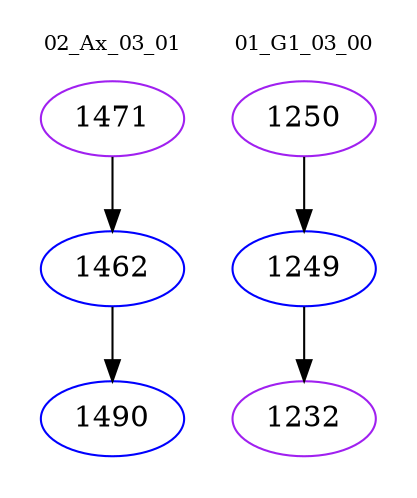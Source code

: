 digraph{
subgraph cluster_0 {
color = white
label = "02_Ax_03_01";
fontsize=10;
T0_1471 [label="1471", color="purple"]
T0_1471 -> T0_1462 [color="black"]
T0_1462 [label="1462", color="blue"]
T0_1462 -> T0_1490 [color="black"]
T0_1490 [label="1490", color="blue"]
}
subgraph cluster_1 {
color = white
label = "01_G1_03_00";
fontsize=10;
T1_1250 [label="1250", color="purple"]
T1_1250 -> T1_1249 [color="black"]
T1_1249 [label="1249", color="blue"]
T1_1249 -> T1_1232 [color="black"]
T1_1232 [label="1232", color="purple"]
}
}
